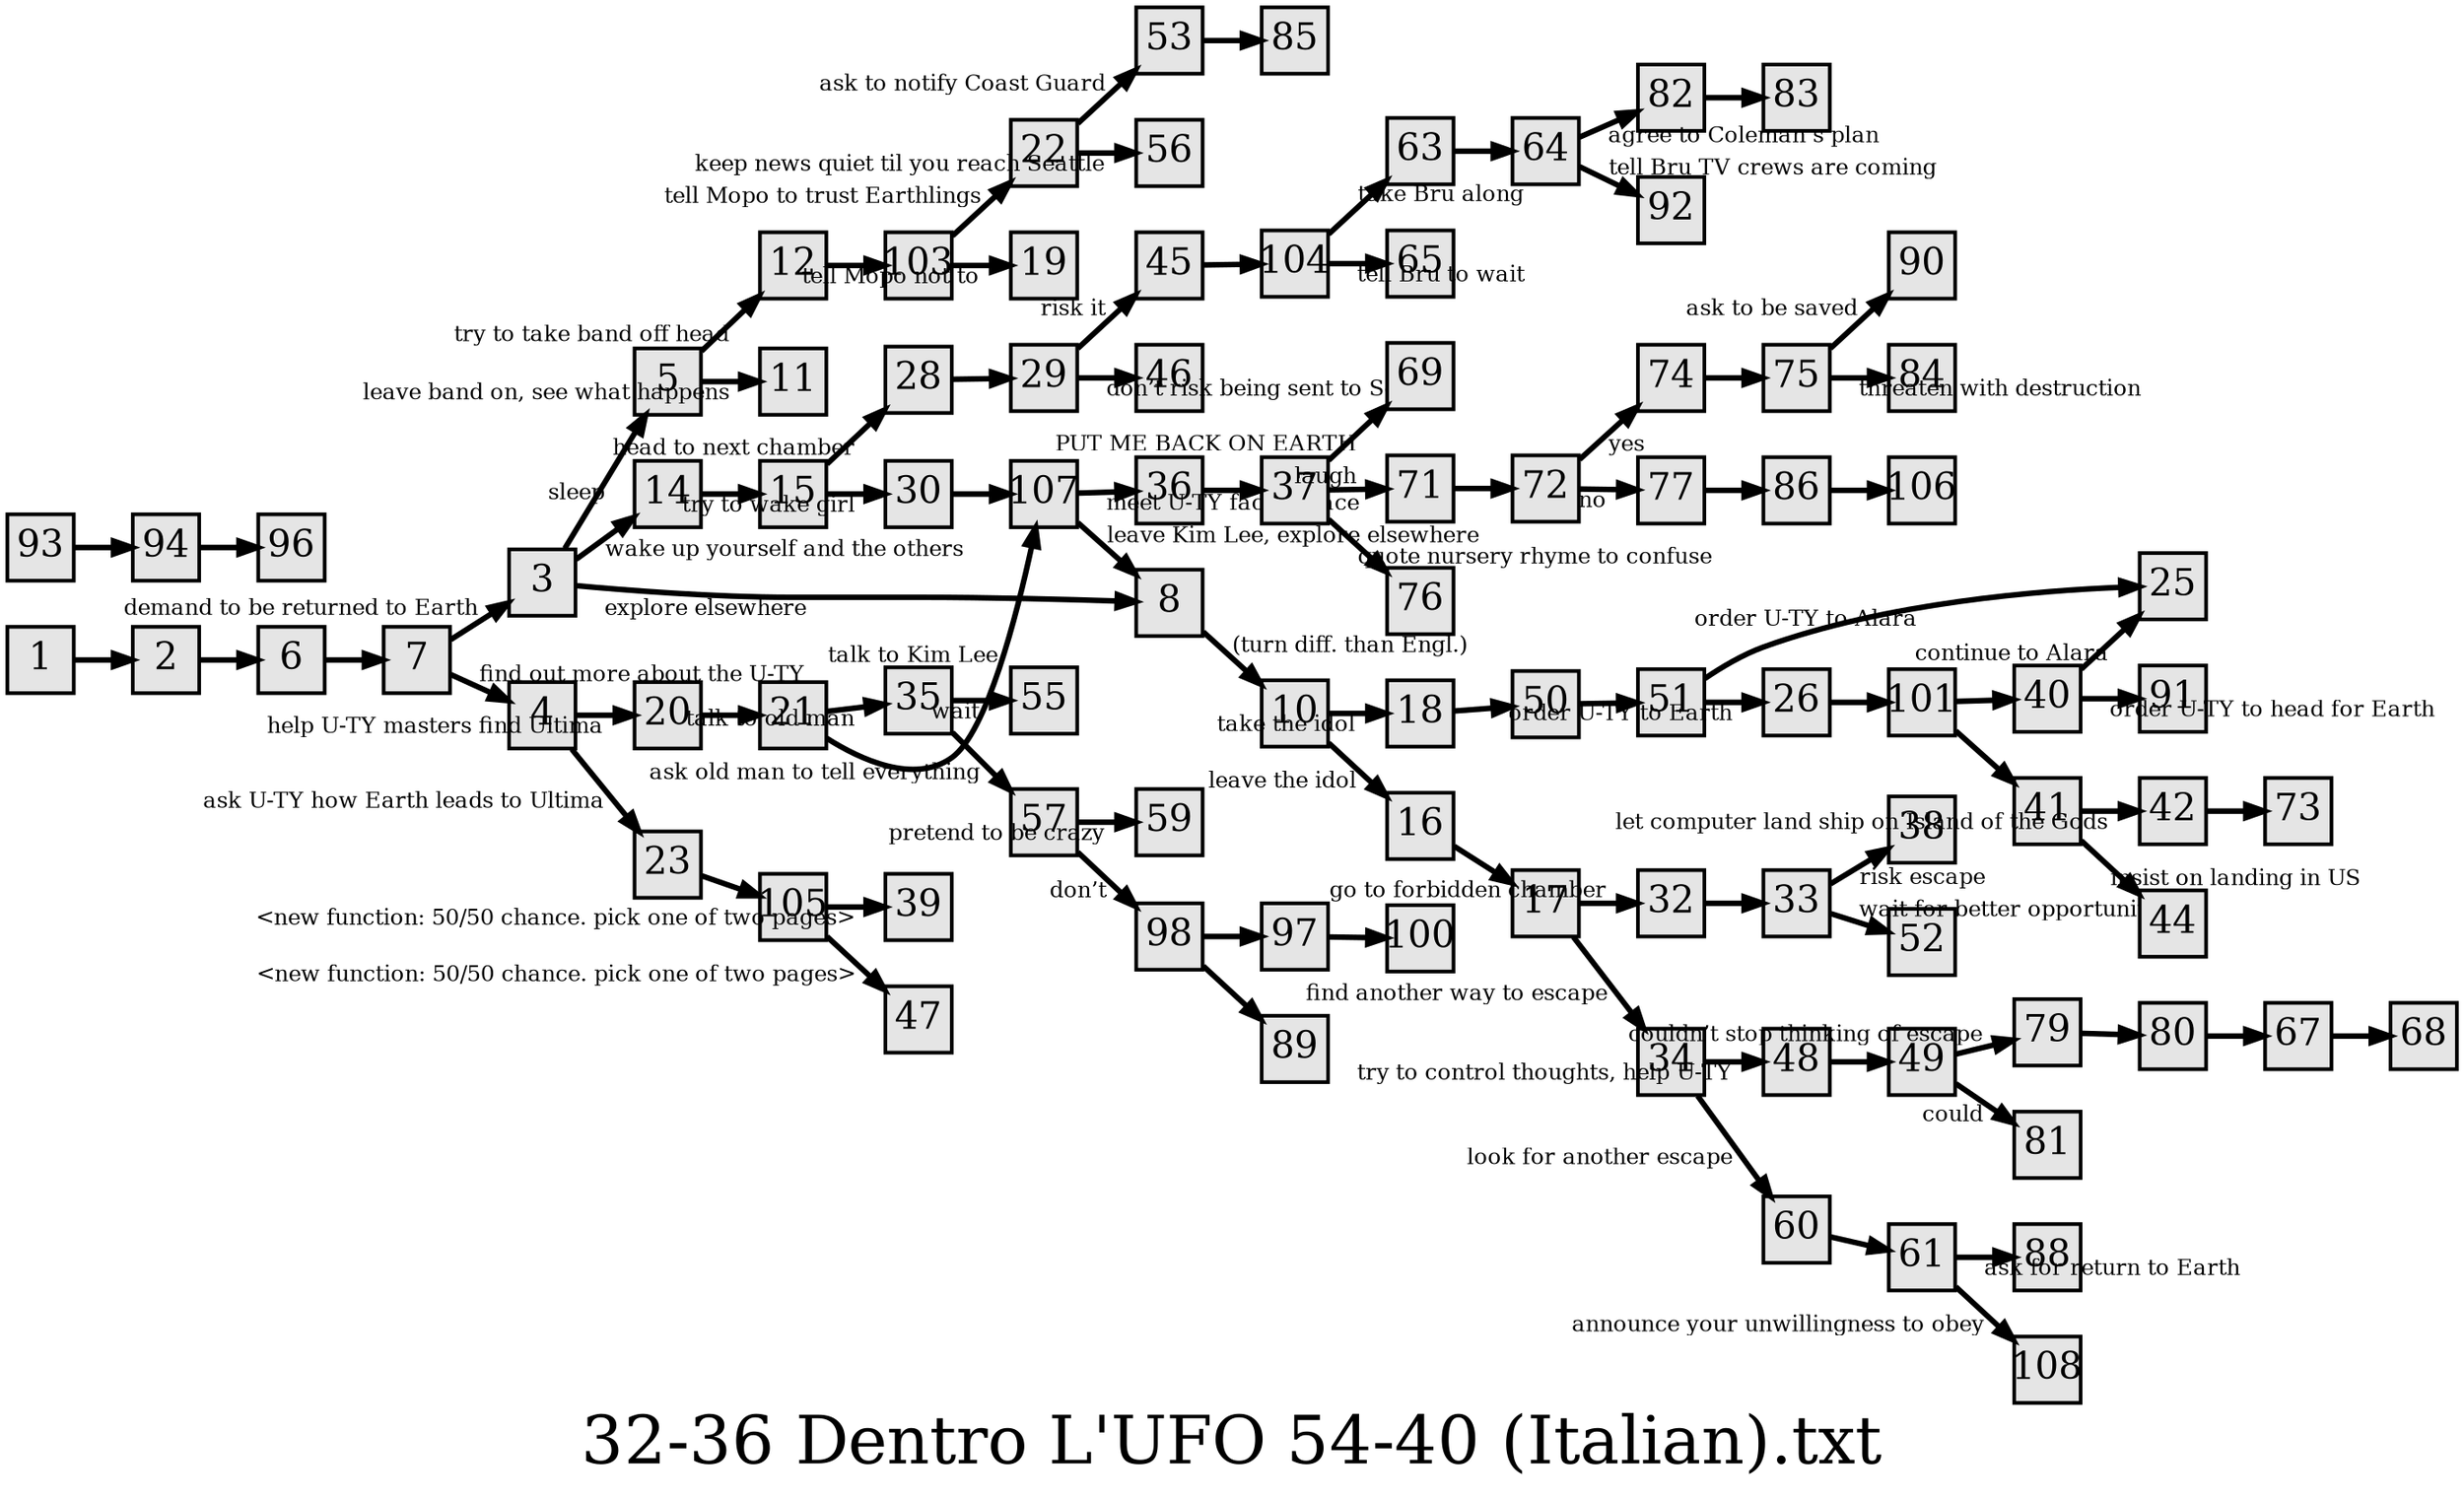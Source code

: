 digraph g{
  graph [ label="32-36 Dentro L'UFO 54-40 (Italian).txt" rankdir=LR, ordering=out, fontsize=36, nodesep="0.35", ranksep="0.45"];
  node  [shape=rect, penwidth=2, fontsize=20, style=filled, fillcolor=grey90, margin="0,0", labelfloat=true, regular=true, fixedsize=true];
  edge  [labelfloat=true, penwidth=3, fontsize=12];
  1 -> 2;
  2 -> 6;
  3 -> 5	[ xlabel="sleep" ];
  3 -> 14	[ xlabel="wake up yourself and the others" ];
  3 -> 8	[ xlabel="explore elsewhere" ];
  4 -> 20	[ xlabel="help U-TY masters find Ultima" ];
  4 -> 23	[ xlabel="ask U-TY how Earth leads to Ultima" ];
  5 -> 12	[ xlabel="try to take band off head" ];
  5 -> 11	[ xlabel="leave band on, see what happens" ];
  6 -> 7;
  7 -> 3	[ xlabel="demand to be returned to Earth" ];
  7 -> 4	[ xlabel="find out more about the U-TY" ];
  8 -> 10	[ xlabel="(turn diff. than Engl.)" ];
  10 -> 18	[ xlabel="take the idol" ];
  10 -> 16	[ xlabel="leave the idol" ];
  12 -> 103;
  14 -> 15;
  15 -> 28	[ xlabel="head to next chamber" ];
  15 -> 30	[ xlabel="try to wake girl" ];
  16 -> 17;
  17 -> 32	[ xlabel="go to forbidden chamber" ];
  17 -> 34	[ xlabel="find another way to escape" ];
  18 -> 50;
  20 -> 21;
  21 -> 35	[ xlabel="talk to old man" ];
  21 -> 107	[ xlabel="talk to Kim Lee" ];
  22 -> 53	[ xlabel="ask to notify Coast Guard" ];
  22 -> 56	[ xlabel="keep news quiet til you reach Seattle" ];
  23 -> 105;
  26 -> 101;
  28 -> 29;
  29 -> 45	[ xlabel="risk it" ];
  29 -> 46	[ xlabel="don’t risk being sent to Somo" ];
  30 -> 107;
  32 -> 33;
  33 -> 38	[ xlabel="risk escape" ];
  33 -> 52	[ xlabel="wait for better opportunity" ];
  34 -> 48	[ xlabel="try to control thoughts, help U-TY" ];
  34 -> 60	[ xlabel="look for another escape" ];
  35 -> 55	[ xlabel="wait" ];
  35 -> 57	[ xlabel="ask old man to tell everything" ];
  36 -> 37;
  37 -> 69	[ xlabel="PUT ME BACK ON EARTH" ];
  37 -> 71	[ xlabel="laugh" ];
  37 -> 76	[ xlabel="quote nursery rhyme to confuse" ];
  40 -> 25	[ xlabel="continue to Alara" ];
  40 -> 91	[ xlabel="order U-TY to head for Earth" ];
  41 -> 42	[ xlabel="let computer land ship on Island of the Gods" ];
  41 -> 44	[ xlabel="insist on landing in US" ];
  42 -> 73;
  45 -> 104;
  48 -> 49;
  49 -> 79	[ xlabel="couldn’t stop thinking of escape" ];
  49 -> 81	[ xlabel="could" ];
  50 -> 51;
  51 -> 25	[ xlabel="order U-TY to Alara" ];
  51 -> 26	[ xlabel="order U-TY to Earth" ];
  53 -> 85;
  57 -> 59	[ xlabel="pretend to be crazy" ];
  57 -> 98	[ xlabel="don’t" ];
  60 -> 61;
  61 -> 88	[ xlabel="ask for return to Earth" ];
  61 -> 108	[ xlabel="announce your unwillingness to obey" ];
  63 -> 64;
  64 -> 82	[ xlabel="agree to Coleman’s plan" ];
  64 -> 92	[ xlabel="tell Bru TV crews are coming" ];
  67 -> 68;
  71 -> 72;
  72 -> 74	[ xlabel="yes" ];
  72 -> 77	[ xlabel="no" ];
  74 -> 75;
  75 -> 90	[ xlabel="ask to be saved" ];
  75 -> 84	[ xlabel="threaten with destruction" ];
  77 -> 86;
  79 -> 80;
  80 -> 67;
  82 -> 83;
  86 -> 106;
  93 -> 94;
  94 -> 96;
  97 -> 100;
  98 -> 97;
  98 -> 89;
  101 -> 40;
  101 -> 41;
  103 -> 22	[ xlabel="tell Mopo to trust Earthlings" ];
  103 -> 19	[ xlabel="tell Mopo not to" ];
  104 -> 63	[ xlabel="take Bru along" ];
  104 -> 65	[ xlabel="tell Bru to wait" ];
  105 -> 39	[ xlabel="<new function: 50/50 chance. pick one of two pages>" ];
  105 -> 47	[ xlabel="<new function: 50/50 chance. pick one of two pages>" ];
  107 -> 36	[ xlabel="meet U-TY face-to-face" ];
  107 -> 8	[ xlabel="leave Kim Lee, explore elsewhere" ];
}

